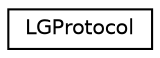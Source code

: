 digraph "Graphical Class Hierarchy"
{
 // LATEX_PDF_SIZE
  edge [fontname="Helvetica",fontsize="10",labelfontname="Helvetica",labelfontsize="10"];
  node [fontname="Helvetica",fontsize="10",shape=record];
  rankdir="LR";
  Node0 [label="LGProtocol",height=0.2,width=0.4,color="black", fillcolor="white", style="filled",URL="$unionLGProtocol.html",tooltip=" "];
}

